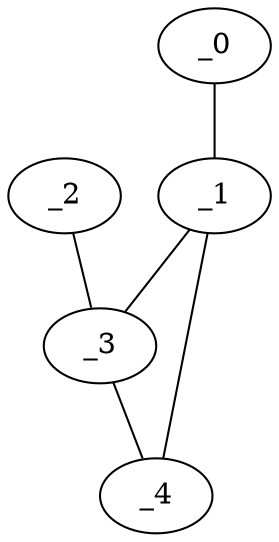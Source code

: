 graph WP1_0053 {
	_0	 [x="0.319024",
		y="2.72751"];
	_1	 [x="1.00365",
		y="0.480792"];
	_0 -- _1;
	_3	 [x="2.06581",
		y="1.0704"];
	_1 -- _3;
	_4	 [x="1.2578",
		y="2.01836"];
	_1 -- _4;
	_2	 [x="1.8794",
		y="3.11435"];
	_2 -- _3;
	_3 -- _4;
}
